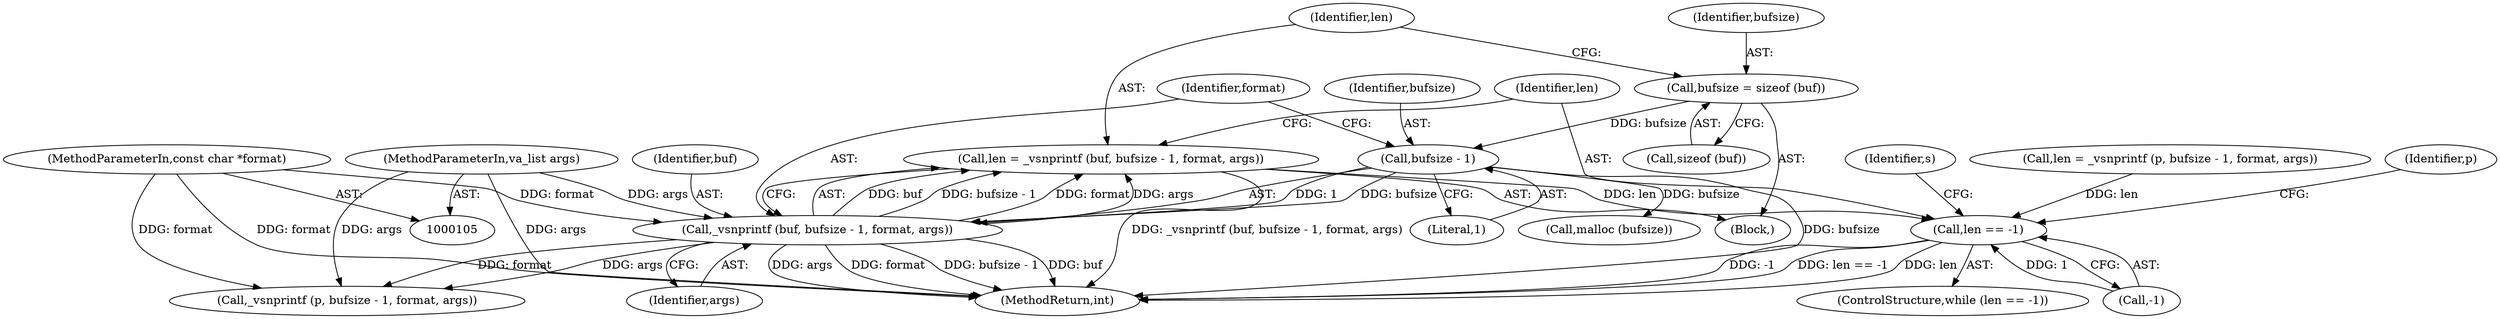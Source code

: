 digraph "1_dbus_954d75b2b64e4799f360d2a6bf9cff6d9fee37e7@API" {
"1000116" [label="(Call,len = _vsnprintf (buf, bufsize - 1, format, args))"];
"1000118" [label="(Call,_vsnprintf (buf, bufsize - 1, format, args))"];
"1000120" [label="(Call,bufsize - 1)"];
"1000112" [label="(Call,bufsize = sizeof (buf))"];
"1000106" [label="(MethodParameterIn,const char *format)"];
"1000107" [label="(MethodParameterIn,va_list args)"];
"1000126" [label="(Call,len == -1)"];
"1000116" [label="(Call,len = _vsnprintf (buf, bufsize - 1, format, args))"];
"1000133" [label="(Call,malloc (bufsize))"];
"1000124" [label="(Identifier,args)"];
"1000114" [label="(Call,sizeof (buf))"];
"1000128" [label="(Call,-1)"];
"1000118" [label="(Call,_vsnprintf (buf, bufsize - 1, format, args))"];
"1000123" [label="(Identifier,format)"];
"1000125" [label="(ControlStructure,while (len == -1))"];
"1000166" [label="(Identifier,s)"];
"1000119" [label="(Identifier,buf)"];
"1000120" [label="(Call,bufsize - 1)"];
"1000108" [label="(Block,)"];
"1000127" [label="(Identifier,len)"];
"1000126" [label="(Call,len == -1)"];
"1000117" [label="(Identifier,len)"];
"1000107" [label="(MethodParameterIn,va_list args)"];
"1000106" [label="(MethodParameterIn,const char *format)"];
"1000121" [label="(Identifier,bufsize)"];
"1000112" [label="(Call,bufsize = sizeof (buf))"];
"1000149" [label="(Call,len = _vsnprintf (p, bufsize - 1, format, args))"];
"1000113" [label="(Identifier,bufsize)"];
"1000300" [label="(MethodReturn,int)"];
"1000132" [label="(Identifier,p)"];
"1000122" [label="(Literal,1)"];
"1000151" [label="(Call,_vsnprintf (p, bufsize - 1, format, args))"];
"1000116" -> "1000108"  [label="AST: "];
"1000116" -> "1000118"  [label="CFG: "];
"1000117" -> "1000116"  [label="AST: "];
"1000118" -> "1000116"  [label="AST: "];
"1000127" -> "1000116"  [label="CFG: "];
"1000116" -> "1000300"  [label="DDG: _vsnprintf (buf, bufsize - 1, format, args)"];
"1000118" -> "1000116"  [label="DDG: buf"];
"1000118" -> "1000116"  [label="DDG: bufsize - 1"];
"1000118" -> "1000116"  [label="DDG: format"];
"1000118" -> "1000116"  [label="DDG: args"];
"1000116" -> "1000126"  [label="DDG: len"];
"1000118" -> "1000124"  [label="CFG: "];
"1000119" -> "1000118"  [label="AST: "];
"1000120" -> "1000118"  [label="AST: "];
"1000123" -> "1000118"  [label="AST: "];
"1000124" -> "1000118"  [label="AST: "];
"1000118" -> "1000300"  [label="DDG: format"];
"1000118" -> "1000300"  [label="DDG: bufsize - 1"];
"1000118" -> "1000300"  [label="DDG: buf"];
"1000118" -> "1000300"  [label="DDG: args"];
"1000120" -> "1000118"  [label="DDG: bufsize"];
"1000120" -> "1000118"  [label="DDG: 1"];
"1000106" -> "1000118"  [label="DDG: format"];
"1000107" -> "1000118"  [label="DDG: args"];
"1000118" -> "1000151"  [label="DDG: format"];
"1000118" -> "1000151"  [label="DDG: args"];
"1000120" -> "1000122"  [label="CFG: "];
"1000121" -> "1000120"  [label="AST: "];
"1000122" -> "1000120"  [label="AST: "];
"1000123" -> "1000120"  [label="CFG: "];
"1000120" -> "1000300"  [label="DDG: bufsize"];
"1000112" -> "1000120"  [label="DDG: bufsize"];
"1000120" -> "1000133"  [label="DDG: bufsize"];
"1000112" -> "1000108"  [label="AST: "];
"1000112" -> "1000114"  [label="CFG: "];
"1000113" -> "1000112"  [label="AST: "];
"1000114" -> "1000112"  [label="AST: "];
"1000117" -> "1000112"  [label="CFG: "];
"1000106" -> "1000105"  [label="AST: "];
"1000106" -> "1000300"  [label="DDG: format"];
"1000106" -> "1000151"  [label="DDG: format"];
"1000107" -> "1000105"  [label="AST: "];
"1000107" -> "1000300"  [label="DDG: args"];
"1000107" -> "1000151"  [label="DDG: args"];
"1000126" -> "1000125"  [label="AST: "];
"1000126" -> "1000128"  [label="CFG: "];
"1000127" -> "1000126"  [label="AST: "];
"1000128" -> "1000126"  [label="AST: "];
"1000132" -> "1000126"  [label="CFG: "];
"1000166" -> "1000126"  [label="CFG: "];
"1000126" -> "1000300"  [label="DDG: len == -1"];
"1000126" -> "1000300"  [label="DDG: len"];
"1000126" -> "1000300"  [label="DDG: -1"];
"1000149" -> "1000126"  [label="DDG: len"];
"1000128" -> "1000126"  [label="DDG: 1"];
}
